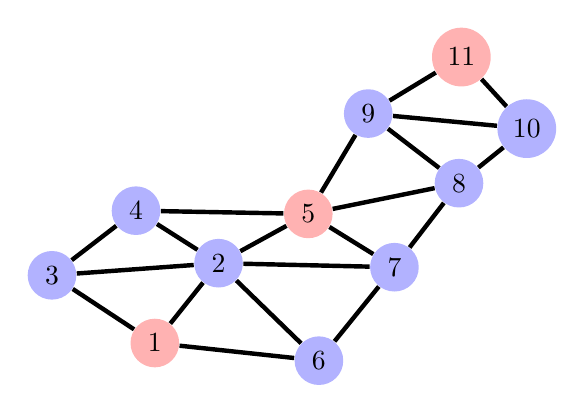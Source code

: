 \node (n1) at (1.108,0.168)  [circle,fill=red!30]  {1};
\node (n2) at (1.917,1.182)  [circle,fill=blue!30] {2};
\node (n3) at (-0.198,1.028) [circle,fill=blue!30] {3};
\node (n4) at (0.869,1.849)  [circle,fill=blue!30] {4};
\node (n5) at (3.057,1.808)  [circle,fill=red!30]  {5};
\node (n6) at (3.192,-0.056) [circle,fill=blue!30] {6};
\node (n7) at (4.151,1.131)  [circle,fill=blue!30] {7};
\node (n8) at (4.971,2.198)  [circle,fill=blue!30] {8};
\node (n9) at (3.818,3.082)  [circle,fill=blue!30] {9};
\node (n10) at (5.832,2.891) [circle,fill=blue!30] {10};
\node (n11) at (5.001,3.8) [circle,fill=red!30]  {11};
\draw[ultra thick] (n1) -- (n2);
\draw[ultra thick] (n1) -- (n3);
\draw[ultra thick] (n1) -- (n6);
\draw[ultra thick] (n2) -- (n3);
\draw[ultra thick] (n2) -- (n4);
\draw[ultra thick] (n2) -- (n5);
\draw[ultra thick] (n2) -- (n6);
\draw[ultra thick] (n2) -- (n7);
\draw[ultra thick] (n3) -- (n4);
\draw[ultra thick] (n4) -- (n5);
\draw[ultra thick] (n5) -- (n7);
\draw[ultra thick] (n5) -- (n8);
\draw[ultra thick] (n5) -- (n9);
\draw[ultra thick] (n6) -- (n7);
\draw[ultra thick] (n7) -- (n8);
\draw[ultra thick] (n8) -- (n9);
\draw[ultra thick] (n8) -- (n10);
\draw[ultra thick] (n9) -- (n10);
\draw[ultra thick] (n9) -- (n11);
\draw[ultra thick] (n10) -- (n11);

